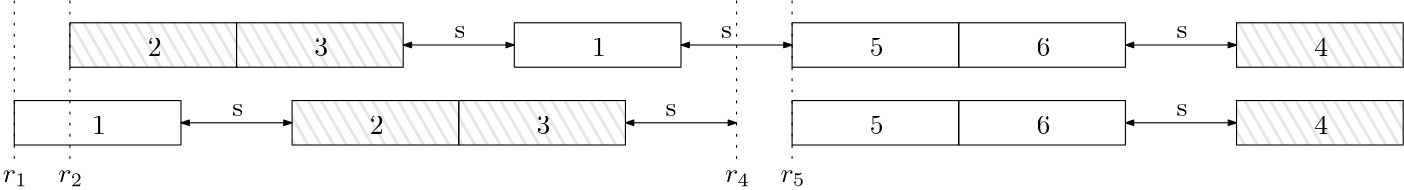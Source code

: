 <?xml version="1.0"?>
<!DOCTYPE ipe SYSTEM "ipe.dtd">
<ipe version="70218" creator="Ipe 7.2.24">
<info created="D:20231023150322" modified="D:20231207144859"/>
<ipestyle name="basic">
<symbol name="arrow/arc(spx)">
<path stroke="sym-stroke" fill="sym-stroke" pen="sym-pen">
0 0 m
-1 0.333 l
-1 -0.333 l
h
</path>
</symbol>
<symbol name="arrow/farc(spx)">
<path stroke="sym-stroke" fill="white" pen="sym-pen">
0 0 m
-1 0.333 l
-1 -0.333 l
h
</path>
</symbol>
<symbol name="arrow/ptarc(spx)">
<path stroke="sym-stroke" fill="sym-stroke" pen="sym-pen">
0 0 m
-1 0.333 l
-0.8 0 l
-1 -0.333 l
h
</path>
</symbol>
<symbol name="arrow/fptarc(spx)">
<path stroke="sym-stroke" fill="white" pen="sym-pen">
0 0 m
-1 0.333 l
-0.8 0 l
-1 -0.333 l
h
</path>
</symbol>
<symbol name="mark/circle(sx)" transformations="translations">
<path fill="sym-stroke">
0.6 0 0 0.6 0 0 e
0.4 0 0 0.4 0 0 e
</path>
</symbol>
<symbol name="mark/disk(sx)" transformations="translations">
<path fill="sym-stroke">
0.6 0 0 0.6 0 0 e
</path>
</symbol>
<symbol name="mark/fdisk(sfx)" transformations="translations">
<group>
<path fill="sym-fill">
0.5 0 0 0.5 0 0 e
</path>
<path fill="sym-stroke" fillrule="eofill">
0.6 0 0 0.6 0 0 e
0.4 0 0 0.4 0 0 e
</path>
</group>
</symbol>
<symbol name="mark/box(sx)" transformations="translations">
<path fill="sym-stroke" fillrule="eofill">
-0.6 -0.6 m
0.6 -0.6 l
0.6 0.6 l
-0.6 0.6 l
h
-0.4 -0.4 m
0.4 -0.4 l
0.4 0.4 l
-0.4 0.4 l
h
</path>
</symbol>
<symbol name="mark/square(sx)" transformations="translations">
<path fill="sym-stroke">
-0.6 -0.6 m
0.6 -0.6 l
0.6 0.6 l
-0.6 0.6 l
h
</path>
</symbol>
<symbol name="mark/fsquare(sfx)" transformations="translations">
<group>
<path fill="sym-fill">
-0.5 -0.5 m
0.5 -0.5 l
0.5 0.5 l
-0.5 0.5 l
h
</path>
<path fill="sym-stroke" fillrule="eofill">
-0.6 -0.6 m
0.6 -0.6 l
0.6 0.6 l
-0.6 0.6 l
h
-0.4 -0.4 m
0.4 -0.4 l
0.4 0.4 l
-0.4 0.4 l
h
</path>
</group>
</symbol>
<symbol name="mark/cross(sx)" transformations="translations">
<group>
<path fill="sym-stroke">
-0.43 -0.57 m
0.57 0.43 l
0.43 0.57 l
-0.57 -0.43 l
h
</path>
<path fill="sym-stroke">
-0.43 0.57 m
0.57 -0.43 l
0.43 -0.57 l
-0.57 0.43 l
h
</path>
</group>
</symbol>
<symbol name="arrow/fnormal(spx)">
<path stroke="sym-stroke" fill="white" pen="sym-pen">
0 0 m
-1 0.333 l
-1 -0.333 l
h
</path>
</symbol>
<symbol name="arrow/pointed(spx)">
<path stroke="sym-stroke" fill="sym-stroke" pen="sym-pen">
0 0 m
-1 0.333 l
-0.8 0 l
-1 -0.333 l
h
</path>
</symbol>
<symbol name="arrow/fpointed(spx)">
<path stroke="sym-stroke" fill="white" pen="sym-pen">
0 0 m
-1 0.333 l
-0.8 0 l
-1 -0.333 l
h
</path>
</symbol>
<symbol name="arrow/linear(spx)">
<path stroke="sym-stroke" pen="sym-pen">
-1 0.333 m
0 0 l
-1 -0.333 l
</path>
</symbol>
<symbol name="arrow/fdouble(spx)">
<path stroke="sym-stroke" fill="white" pen="sym-pen">
0 0 m
-1 0.333 l
-1 -0.333 l
h
-1 0 m
-2 0.333 l
-2 -0.333 l
h
</path>
</symbol>
<symbol name="arrow/double(spx)">
<path stroke="sym-stroke" fill="sym-stroke" pen="sym-pen">
0 0 m
-1 0.333 l
-1 -0.333 l
h
-1 0 m
-2 0.333 l
-2 -0.333 l
h
</path>
</symbol>
<symbol name="arrow/mid-normal(spx)">
<path stroke="sym-stroke" fill="sym-stroke" pen="sym-pen">
0.5 0 m
-0.5 0.333 l
-0.5 -0.333 l
h
</path>
</symbol>
<symbol name="arrow/mid-fnormal(spx)">
<path stroke="sym-stroke" fill="white" pen="sym-pen">
0.5 0 m
-0.5 0.333 l
-0.5 -0.333 l
h
</path>
</symbol>
<symbol name="arrow/mid-pointed(spx)">
<path stroke="sym-stroke" fill="sym-stroke" pen="sym-pen">
0.5 0 m
-0.5 0.333 l
-0.3 0 l
-0.5 -0.333 l
h
</path>
</symbol>
<symbol name="arrow/mid-fpointed(spx)">
<path stroke="sym-stroke" fill="white" pen="sym-pen">
0.5 0 m
-0.5 0.333 l
-0.3 0 l
-0.5 -0.333 l
h
</path>
</symbol>
<symbol name="arrow/mid-double(spx)">
<path stroke="sym-stroke" fill="sym-stroke" pen="sym-pen">
1 0 m
0 0.333 l
0 -0.333 l
h
0 0 m
-1 0.333 l
-1 -0.333 l
h
</path>
</symbol>
<symbol name="arrow/mid-fdouble(spx)">
<path stroke="sym-stroke" fill="white" pen="sym-pen">
1 0 m
0 0.333 l
0 -0.333 l
h
0 0 m
-1 0.333 l
-1 -0.333 l
h
</path>
</symbol>
<anglesize name="22.5 deg" value="22.5"/>
<anglesize name="30 deg" value="30"/>
<anglesize name="45 deg" value="45"/>
<anglesize name="60 deg" value="60"/>
<anglesize name="90 deg" value="90"/>
<arrowsize name="large" value="10"/>
<arrowsize name="small" value="5"/>
<arrowsize name="tiny" value="3"/>
<color name="blue" value="0 0 1"/>
<color name="brown" value="0.647 0.165 0.165"/>
<color name="darkblue" value="0 0 0.545"/>
<color name="darkcyan" value="0 0.545 0.545"/>
<color name="darkgray" value="0.663"/>
<color name="darkgreen" value="0 0.392 0"/>
<color name="darkmagenta" value="0.545 0 0.545"/>
<color name="darkorange" value="1 0.549 0"/>
<color name="darkred" value="0.545 0 0"/>
<color name="gold" value="1 0.843 0"/>
<color name="gray" value="0.745"/>
<color name="green" value="0 1 0"/>
<color name="lightblue" value="0.678 0.847 0.902"/>
<color name="lightcyan" value="0.878 1 1"/>
<color name="lightgray" value="0.827"/>
<color name="lightgreen" value="0.565 0.933 0.565"/>
<color name="lightyellow" value="1 1 0.878"/>
<color name="navy" value="0 0 0.502"/>
<color name="orange" value="1 0.647 0"/>
<color name="pink" value="1 0.753 0.796"/>
<color name="purple" value="0.627 0.125 0.941"/>
<color name="red" value="1 0 0"/>
<color name="seagreen" value="0.18 0.545 0.341"/>
<color name="turquoise" value="0.251 0.878 0.816"/>
<color name="violet" value="0.933 0.51 0.933"/>
<color name="yellow" value="1 1 0"/>
<dashstyle name="dash dot dotted" value="[4 2 1 2 1 2] 0"/>
<dashstyle name="dash dotted" value="[4 2 1 2] 0"/>
<dashstyle name="dashed" value="[4] 0"/>
<dashstyle name="dotted" value="[1 3] 0"/>
<gridsize name="10 pts (~3.5 mm)" value="10"/>
<gridsize name="14 pts (~5 mm)" value="14"/>
<gridsize name="16 pts (~6 mm)" value="16"/>
<gridsize name="20 pts (~7 mm)" value="20"/>
<gridsize name="28 pts (~10 mm)" value="28"/>
<gridsize name="32 pts (~12 mm)" value="32"/>
<gridsize name="4 pts" value="4"/>
<gridsize name="56 pts (~20 mm)" value="56"/>
<gridsize name="8 pts (~3 mm)" value="8"/>
<opacity name="10%" value="0.1"/>
<opacity name="30%" value="0.3"/>
<opacity name="50%" value="0.5"/>
<opacity name="75%" value="0.75"/>
<pen name="fat" value="1.2"/>
<pen name="heavier" value="0.8"/>
<pen name="ultrafat" value="2"/>
<symbolsize name="large" value="5"/>
<symbolsize name="small" value="2"/>
<symbolsize name="tiny" value="1.1"/>
<textsize name="Huge" value="\Huge"/>
<textsize name="LARGE" value="\LARGE"/>
<textsize name="Large" value="\Large"/>
<textsize name="footnote" value="\footnotesize"/>
<textsize name="huge" value="\huge"/>
<textsize name="large" value="\large"/>
<textsize name="small" value="\small"/>
<textsize name="tiny" value="\tiny"/>
<textstyle name="center" begin="\begin{center}" end="\end{center}"/>
<textstyle name="item" begin="\begin{itemize}\item{}" end="\end{itemize}"/>
<textstyle name="itemize" begin="\begin{itemize}" end="\end{itemize}"/>
<tiling name="falling" angle="-60" step="4" width="1"/>
<tiling name="rising" angle="30" step="4" width="1"/>
</ipestyle>
<page>
<layer name="alpha"/>
<view layers="alpha" active="alpha"/>
<path layer="alpha" matrix="1 0 0 0.999998 0 -27.9985" stroke="black" dash="dotted">
68 724 m
68 664 l
</path>
<path matrix="1 0 0 0.999998 0 -27.9985" stroke="black" dash="dotted">
88 724 m
88 664 l
</path>
<text matrix="1 0 0 1 36 -44" transformations="translations" pos="80 720" stroke="black" type="label" width="4.981" height="6.42" depth="0" valign="baseline">2</text>
<path matrix="1 0 0 1 20 -28" stroke="black" fill="black" opacity="10%" stroke-opacity="opaque" tiling="falling">
68 716 m
68 700 l
128 700 l
128 716 l
h
</path>
<text matrix="1 0 0 1 96 -44" transformations="translations" pos="80 720" stroke="black" type="label" width="4.981" height="6.42" depth="0" valign="baseline">3</text>
<path matrix="1 0 0 1 80 -28" stroke="black" fill="black" opacity="10%" stroke-opacity="opaque" tiling="falling">
68 716 m
68 700 l
128 700 l
128 716 l
h
</path>
<path matrix="1 0 0 1 80 -28" stroke="black" arrow="normal/tiny" rarrow="normal/tiny">
128 708 m
168 708 l
</path>
<text matrix="1 0 0 1 86.4285 -29.5238" transformations="translations" pos="140 712" stroke="black" type="label" width="3.93" height="4.289" depth="0" valign="baseline">s</text>
<text matrix="1 0 0 1 196 -44" transformations="translations" pos="80 720" stroke="black" type="label" width="4.981" height="6.42" depth="0" valign="baseline">1</text>
<path matrix="1 0 0 1 180 -28" stroke="black">
68 716 m
68 700 l
128 700 l
128 716 l
h
</path>
<path matrix="1 0 0 1 180 -28" stroke="black" arrow="normal/tiny" rarrow="normal/tiny">
128 708 m
168 708 l
</path>
<text matrix="1 0 0 1 182.429 -29.5238" transformations="translations" pos="140 712" stroke="black" type="label" width="3.93" height="4.289" depth="0" valign="baseline">s</text>
<path matrix="1 0 0 1 280 -28" stroke="black">
68 716 m
68 700 l
128 700 l
128 716 l
h
</path>
<path matrix="1 0 0 0.999998 260 -27.9985" stroke="black" dash="dotted">
68 724 m
68 664 l
</path>
<text matrix="1 0 0 1 356 -44" transformations="translations" pos="80 720" stroke="black" type="label" width="4.981" height="6.42" depth="0" valign="baseline">6</text>
<path matrix="1 0 0 1 340 -28" stroke="black">
68 716 m
68 700 l
128 700 l
128 716 l
h
</path>
<path matrix="1 0 0 1 340 -28" stroke="black" arrow="normal/tiny" rarrow="normal/tiny">
128 708 m
168 708 l
</path>
<text matrix="1 0 0 1 346.429 -29.5238" transformations="translations" pos="140 712" stroke="black" type="label" width="3.93" height="4.289" depth="0" valign="baseline">s</text>
<text matrix="1 0 0 1 456 -44" transformations="translations" pos="80 720" stroke="black" type="label" width="4.981" height="6.42" depth="0" valign="baseline">4</text>
<path matrix="1 0 0 1 440 -28" stroke="black" fill="black" opacity="10%" stroke-opacity="opaque" tiling="falling">
68 716 m
68 700 l
128 700 l
128 716 l
h
</path>
<text matrix="1 0 0 1 296 -44" transformations="translations" pos="80 720" stroke="black" type="label" width="4.981" height="6.42" depth="0" valign="baseline">5</text>
<text matrix="1 0 0 1 116 -72" transformations="translations" pos="80 720" stroke="black" type="label" width="4.981" height="6.42" depth="0" valign="baseline">2</text>
<path matrix="1 0 0 1 100 -56" stroke="black" fill="black" opacity="10%" stroke-opacity="opaque" tiling="falling">
68 716 m
68 700 l
128 700 l
128 716 l
h
</path>
<text matrix="1 0 0 1 176 -72" transformations="translations" pos="80 720" stroke="black" type="label" width="4.981" height="6.42" depth="0" valign="baseline">3</text>
<path matrix="1 0 0 1 160 -56" stroke="black" fill="black" opacity="10%" stroke-opacity="opaque" tiling="falling">
68 716 m
68 700 l
128 700 l
128 716 l
h
</path>
<path matrix="1 0 0 1 0 -56" stroke="black" arrow="normal/tiny" rarrow="normal/tiny">
128 708 m
168 708 l
</path>
<text matrix="1 0 0 1 6.4285 -57.5238" transformations="translations" pos="140 712" stroke="black" type="label" width="3.93" height="4.289" depth="0" valign="baseline">s</text>
<text matrix="1 0 0 1 16 -72" transformations="translations" pos="80 720" stroke="black" type="label" width="4.981" height="6.42" depth="0" valign="baseline">1</text>
<path matrix="1 0 0 1 0 -56" stroke="black">
68 716 m
68 700 l
128 700 l
128 716 l
h
</path>
<text matrix="1 0 0 1 -0.154759 -29.3928" transformations="translations" pos="64 660" stroke="black" type="label" width="8.964" height="4.294" depth="1.49" valign="baseline" style="math">r_1</text>
<text matrix="1 0 0 1 -0.154759 -29.3928" transformations="translations" pos="84 660" stroke="black" type="label" width="8.964" height="4.294" depth="1.49" valign="baseline" style="math">r_2</text>
<path matrix="1 0 0 1 160 -56" stroke="black" arrow="normal/tiny" rarrow="normal/tiny">
128 708 m
168 708 l
</path>
<text matrix="1 0 0 1 162.429 -57.5238" transformations="translations" pos="140 712" stroke="black" type="label" width="3.93" height="4.289" depth="0" valign="baseline">s</text>
<path matrix="1 0 0 1 280 -56" stroke="black">
68 716 m
68 700 l
128 700 l
128 716 l
h
</path>
<text matrix="1 0 0 1 356 -72" transformations="translations" pos="80 720" stroke="black" type="label" width="4.981" height="6.42" depth="0" valign="baseline">6</text>
<path matrix="1 0 0 1 340 -56" stroke="black">
68 716 m
68 700 l
128 700 l
128 716 l
h
</path>
<path matrix="1 0 0 1 340 -56" stroke="black" arrow="normal/tiny" rarrow="normal/tiny">
128 708 m
168 708 l
</path>
<text matrix="1 0 0 1 346.429 -57.5238" transformations="translations" pos="140 712" stroke="black" type="label" width="3.93" height="4.289" depth="0" valign="baseline">s</text>
<text matrix="1 0 0 1 456 -72" transformations="translations" pos="80 720" stroke="black" type="label" width="4.981" height="6.42" depth="0" valign="baseline">4</text>
<path matrix="1 0 0 1 440 -56" stroke="black" fill="black" opacity="10%" stroke-opacity="opaque" tiling="falling">
68 716 m
68 700 l
128 700 l
128 716 l
h
</path>
<text matrix="1 0 0 1 296 -72" transformations="translations" pos="80 720" stroke="black" type="label" width="4.981" height="6.42" depth="0" valign="baseline">5</text>
<text matrix="1 0 0 1 259.845 -29.3928" transformations="translations" pos="84 660" stroke="black" type="label" width="8.964" height="4.294" depth="1.49" valign="baseline" style="math">r_5</text>
<text matrix="1 0 0 1 239.845 -29.3928" transformations="translations" pos="84 660" stroke="black" type="label" width="8.964" height="4.294" depth="1.49" valign="baseline" style="math">r_4</text>
<path matrix="1 0 0 0.999998 260 -27.9985" stroke="black" dash="dotted">
88 724 m
88 664 l
</path>
</page>
</ipe>
